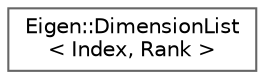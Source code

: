 digraph "类继承关系图"
{
 // LATEX_PDF_SIZE
  bgcolor="transparent";
  edge [fontname=Helvetica,fontsize=10,labelfontname=Helvetica,labelfontsize=10];
  node [fontname=Helvetica,fontsize=10,shape=box,height=0.2,width=0.4];
  rankdir="LR";
  Node0 [id="Node000000",label="Eigen::DimensionList\l\< Index, Rank \>",height=0.2,width=0.4,color="grey40", fillcolor="white", style="filled",URL="$struct_eigen_1_1_dimension_list.html",tooltip=" "];
}

